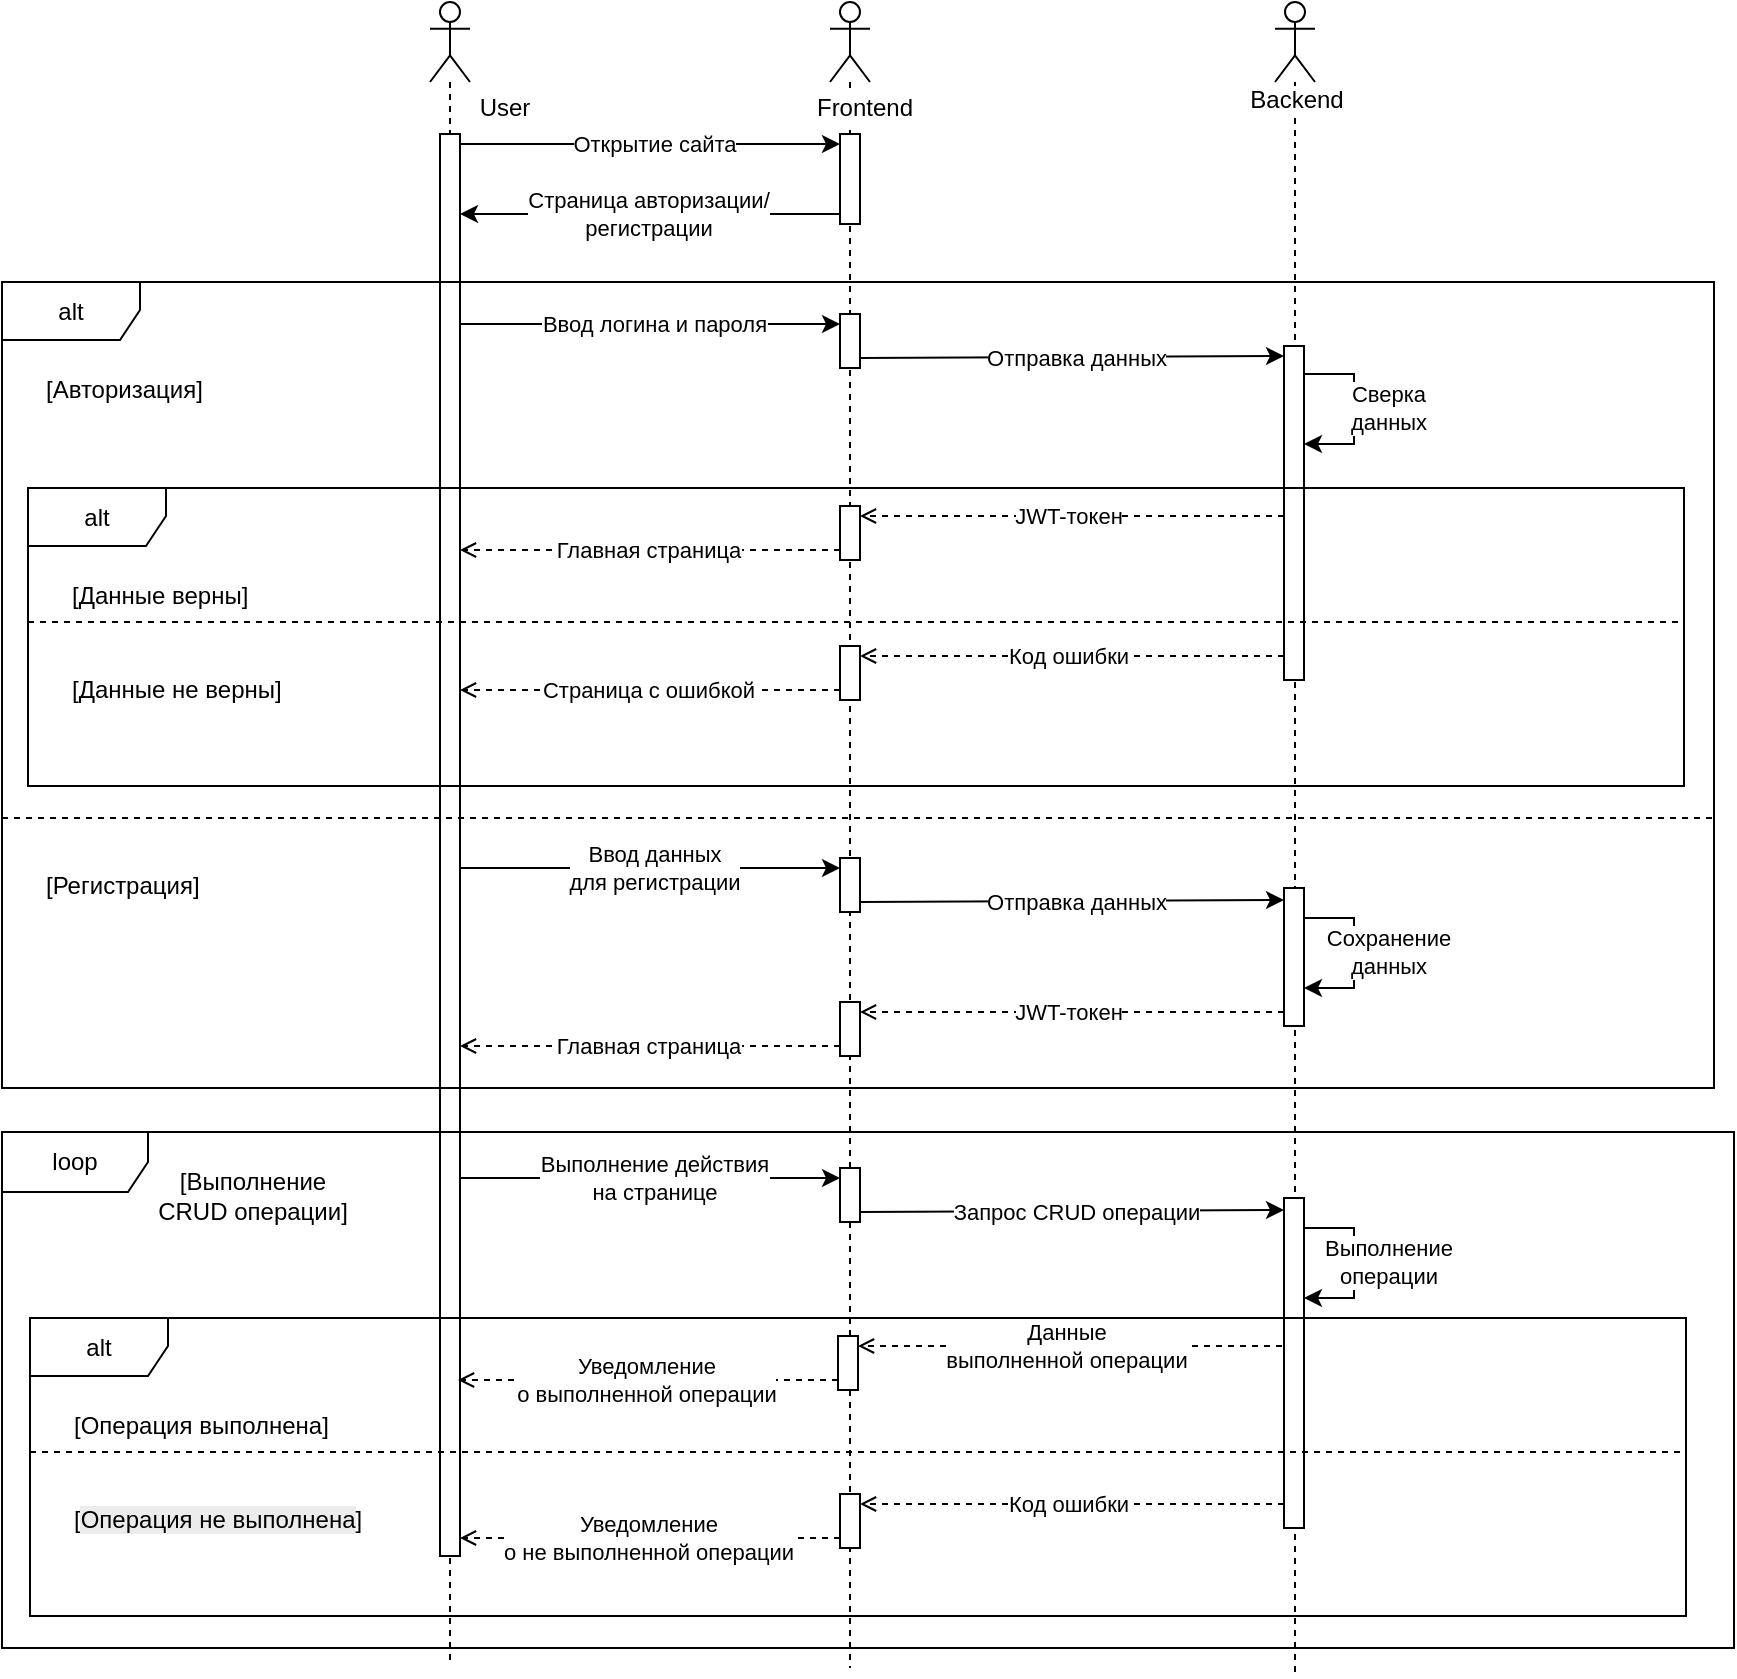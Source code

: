 <mxfile version="27.0.9">
  <diagram name="Страница — 1" id="bEjLGvBnZ3o-P9eb0C5C">
    <mxGraphModel dx="1387" dy="1130" grid="0" gridSize="10" guides="1" tooltips="1" connect="1" arrows="1" fold="1" page="0" pageScale="1" pageWidth="827" pageHeight="1169" math="0" shadow="0">
      <root>
        <mxCell id="0" />
        <mxCell id="1" parent="0" />
        <mxCell id="xOQK4fSn_CK_6_n--xVa-2" value="" style="shape=umlLifeline;perimeter=lifelinePerimeter;whiteSpace=wrap;html=1;container=1;dropTarget=0;collapsible=0;recursiveResize=0;outlineConnect=0;portConstraint=eastwest;newEdgeStyle={&quot;curved&quot;:0,&quot;rounded&quot;:0};participant=umlActor;" vertex="1" parent="1">
          <mxGeometry x="-30" y="-31" width="20" height="830" as="geometry" />
        </mxCell>
        <mxCell id="xOQK4fSn_CK_6_n--xVa-8" value="" style="html=1;points=[[0,0,0,0,5],[0,1,0,0,-5],[1,0,0,0,5],[1,1,0,0,-5]];perimeter=orthogonalPerimeter;outlineConnect=0;targetShapes=umlLifeline;portConstraint=eastwest;newEdgeStyle={&quot;curved&quot;:0,&quot;rounded&quot;:0};" vertex="1" parent="xOQK4fSn_CK_6_n--xVa-2">
          <mxGeometry x="5" y="66" width="10" height="711" as="geometry" />
        </mxCell>
        <mxCell id="xOQK4fSn_CK_6_n--xVa-3" value="" style="shape=umlLifeline;perimeter=lifelinePerimeter;whiteSpace=wrap;html=1;container=1;dropTarget=0;collapsible=0;recursiveResize=0;outlineConnect=0;portConstraint=eastwest;newEdgeStyle={&quot;curved&quot;:0,&quot;rounded&quot;:0};participant=umlActor;" vertex="1" parent="1">
          <mxGeometry x="170" y="-31" width="20" height="833" as="geometry" />
        </mxCell>
        <mxCell id="xOQK4fSn_CK_6_n--xVa-4" value="" style="html=1;points=[[0,0,0,0,5],[0,1,0,0,-5],[1,0,0,0,5],[1,1,0,0,-5]];perimeter=orthogonalPerimeter;outlineConnect=0;targetShapes=umlLifeline;portConstraint=eastwest;newEdgeStyle={&quot;curved&quot;:0,&quot;rounded&quot;:0};" vertex="1" parent="xOQK4fSn_CK_6_n--xVa-3">
          <mxGeometry x="5" y="66" width="10" height="45" as="geometry" />
        </mxCell>
        <mxCell id="xOQK4fSn_CK_6_n--xVa-18" value="" style="html=1;points=[[0,0,0,0,5],[0,1,0,0,-5],[1,0,0,0,5],[1,1,0,0,-5]];perimeter=orthogonalPerimeter;outlineConnect=0;targetShapes=umlLifeline;portConstraint=eastwest;newEdgeStyle={&quot;curved&quot;:0,&quot;rounded&quot;:0};" vertex="1" parent="xOQK4fSn_CK_6_n--xVa-3">
          <mxGeometry x="5" y="156" width="10" height="27" as="geometry" />
        </mxCell>
        <mxCell id="xOQK4fSn_CK_6_n--xVa-42" value="" style="html=1;points=[[0,0,0,0,5],[0,1,0,0,-5],[1,0,0,0,5],[1,1,0,0,-5]];perimeter=orthogonalPerimeter;outlineConnect=0;targetShapes=umlLifeline;portConstraint=eastwest;newEdgeStyle={&quot;curved&quot;:0,&quot;rounded&quot;:0};" vertex="1" parent="xOQK4fSn_CK_6_n--xVa-3">
          <mxGeometry x="5" y="252" width="10" height="27" as="geometry" />
        </mxCell>
        <mxCell id="xOQK4fSn_CK_6_n--xVa-6" value="" style="shape=umlLifeline;perimeter=lifelinePerimeter;whiteSpace=wrap;html=1;container=1;dropTarget=0;collapsible=0;recursiveResize=0;outlineConnect=0;portConstraint=eastwest;newEdgeStyle={&quot;curved&quot;:0,&quot;rounded&quot;:0};participant=umlActor;" vertex="1" parent="1">
          <mxGeometry x="392.5" y="-31" width="20" height="837" as="geometry" />
        </mxCell>
        <mxCell id="xOQK4fSn_CK_6_n--xVa-7" value="Backend" style="text;html=1;align=center;verticalAlign=middle;resizable=0;points=[];autosize=1;labelBackgroundColor=default;" vertex="1" parent="1">
          <mxGeometry x="370" y="5" width="65" height="26" as="geometry" />
        </mxCell>
        <mxCell id="xOQK4fSn_CK_6_n--xVa-9" value="Frontend" style="text;html=1;align=center;verticalAlign=middle;resizable=0;points=[];autosize=1;labelBackgroundColor=default;" vertex="1" parent="1">
          <mxGeometry x="153.5" y="9" width="66" height="26" as="geometry" />
        </mxCell>
        <mxCell id="xOQK4fSn_CK_6_n--xVa-10" value="User" style="text;html=1;align=center;verticalAlign=middle;resizable=0;points=[];autosize=1;labelBackgroundColor=default;" vertex="1" parent="1">
          <mxGeometry x="-15" y="9" width="43" height="26" as="geometry" />
        </mxCell>
        <mxCell id="xOQK4fSn_CK_6_n--xVa-14" value="" style="endArrow=classic;html=1;rounded=0;exitX=1;exitY=0;exitDx=0;exitDy=5;exitPerimeter=0;entryX=0;entryY=0;entryDx=0;entryDy=5;entryPerimeter=0;" edge="1" parent="1" source="xOQK4fSn_CK_6_n--xVa-8" target="xOQK4fSn_CK_6_n--xVa-4">
          <mxGeometry width="50" height="50" relative="1" as="geometry">
            <mxPoint x="212" y="155" as="sourcePoint" />
            <mxPoint x="262" y="105" as="targetPoint" />
          </mxGeometry>
        </mxCell>
        <mxCell id="xOQK4fSn_CK_6_n--xVa-15" value="Открытие сайта" style="edgeLabel;html=1;align=center;verticalAlign=middle;resizable=0;points=[];" vertex="1" connectable="0" parent="xOQK4fSn_CK_6_n--xVa-14">
          <mxGeometry x="0.017" relative="1" as="geometry">
            <mxPoint as="offset" />
          </mxGeometry>
        </mxCell>
        <mxCell id="xOQK4fSn_CK_6_n--xVa-16" value="" style="endArrow=classic;html=1;rounded=0;exitX=0;exitY=1;exitDx=0;exitDy=-5;exitPerimeter=0;" edge="1" parent="1" source="xOQK4fSn_CK_6_n--xVa-4" target="xOQK4fSn_CK_6_n--xVa-8">
          <mxGeometry width="50" height="50" relative="1" as="geometry">
            <mxPoint x="122" y="73" as="sourcePoint" />
            <mxPoint x="312" y="73" as="targetPoint" />
          </mxGeometry>
        </mxCell>
        <mxCell id="xOQK4fSn_CK_6_n--xVa-17" value="Страница авторизации/&lt;br&gt;регистрации" style="edgeLabel;html=1;align=center;verticalAlign=middle;resizable=0;points=[];" vertex="1" connectable="0" parent="xOQK4fSn_CK_6_n--xVa-16">
          <mxGeometry x="0.017" relative="1" as="geometry">
            <mxPoint as="offset" />
          </mxGeometry>
        </mxCell>
        <mxCell id="xOQK4fSn_CK_6_n--xVa-20" value="alt" style="shape=umlFrame;whiteSpace=wrap;html=1;pointerEvents=0;recursiveResize=0;container=1;collapsible=0;width=69;height=29;" vertex="1" parent="1">
          <mxGeometry x="-244" y="109" width="856" height="403" as="geometry" />
        </mxCell>
        <mxCell id="xOQK4fSn_CK_6_n--xVa-21" value="[Авторизация]" style="text;html=1;" vertex="1" parent="xOQK4fSn_CK_6_n--xVa-20">
          <mxGeometry width="100" height="20" relative="1" as="geometry">
            <mxPoint x="20" y="40" as="offset" />
          </mxGeometry>
        </mxCell>
        <mxCell id="xOQK4fSn_CK_6_n--xVa-22" value="[Регистрация]" style="line;strokeWidth=1;dashed=1;labelPosition=center;verticalLabelPosition=bottom;align=left;verticalAlign=top;spacingLeft=20;spacingTop=15;html=1;whiteSpace=wrap;" vertex="1" parent="xOQK4fSn_CK_6_n--xVa-20">
          <mxGeometry y="263" width="858" height="10" as="geometry" />
        </mxCell>
        <mxCell id="xOQK4fSn_CK_6_n--xVa-27" value="" style="html=1;points=[[0,0,0,0,5],[0,1,0,0,-5],[1,0,0,0,5],[1,1,0,0,-5]];perimeter=orthogonalPerimeter;outlineConnect=0;targetShapes=umlLifeline;portConstraint=eastwest;newEdgeStyle={&quot;curved&quot;:0,&quot;rounded&quot;:0};" vertex="1" parent="xOQK4fSn_CK_6_n--xVa-20">
          <mxGeometry x="641" y="32" width="10" height="167" as="geometry" />
        </mxCell>
        <mxCell id="xOQK4fSn_CK_6_n--xVa-30" value="" style="endArrow=classic;html=1;rounded=0;strokeColor=default;" edge="1" parent="xOQK4fSn_CK_6_n--xVa-20" source="xOQK4fSn_CK_6_n--xVa-27" target="xOQK4fSn_CK_6_n--xVa-27">
          <mxGeometry width="50" height="50" relative="1" as="geometry">
            <mxPoint x="651" y="32" as="sourcePoint" />
            <mxPoint x="651" y="52" as="targetPoint" />
            <Array as="points">
              <mxPoint x="676" y="46" />
              <mxPoint x="676" y="81" />
            </Array>
          </mxGeometry>
        </mxCell>
        <mxCell id="xOQK4fSn_CK_6_n--xVa-31" value="Сверка&lt;div&gt;данных&lt;/div&gt;" style="edgeLabel;html=1;align=center;verticalAlign=middle;resizable=0;points=[];" vertex="1" connectable="0" parent="xOQK4fSn_CK_6_n--xVa-30">
          <mxGeometry x="0.017" relative="1" as="geometry">
            <mxPoint x="17" y="-1" as="offset" />
          </mxGeometry>
        </mxCell>
        <mxCell id="xOQK4fSn_CK_6_n--xVa-33" value="alt" style="shape=umlFrame;whiteSpace=wrap;html=1;pointerEvents=0;recursiveResize=0;container=1;collapsible=0;width=69;height=29;" vertex="1" parent="xOQK4fSn_CK_6_n--xVa-20">
          <mxGeometry x="13" y="103" width="828" height="149" as="geometry" />
        </mxCell>
        <mxCell id="xOQK4fSn_CK_6_n--xVa-34" value="[Данные верны]" style="text;html=1;" vertex="1" parent="xOQK4fSn_CK_6_n--xVa-33">
          <mxGeometry width="100" height="20" relative="1" as="geometry">
            <mxPoint x="20" y="40" as="offset" />
          </mxGeometry>
        </mxCell>
        <mxCell id="xOQK4fSn_CK_6_n--xVa-35" value="[Данные не верны]" style="line;strokeWidth=1;dashed=1;labelPosition=center;verticalLabelPosition=bottom;align=left;verticalAlign=top;spacingLeft=20;spacingTop=15;html=1;whiteSpace=wrap;" vertex="1" parent="xOQK4fSn_CK_6_n--xVa-33">
          <mxGeometry y="62" width="828" height="10" as="geometry" />
        </mxCell>
        <mxCell id="xOQK4fSn_CK_6_n--xVa-56" value="" style="html=1;points=[[0,0,0,0,5],[0,1,0,0,-5],[1,0,0,0,5],[1,1,0,0,-5]];perimeter=orthogonalPerimeter;outlineConnect=0;targetShapes=umlLifeline;portConstraint=eastwest;newEdgeStyle={&quot;curved&quot;:0,&quot;rounded&quot;:0};" vertex="1" parent="xOQK4fSn_CK_6_n--xVa-33">
          <mxGeometry x="406" y="79" width="10" height="27" as="geometry" />
        </mxCell>
        <mxCell id="xOQK4fSn_CK_6_n--xVa-57" value="" style="endArrow=open;html=1;rounded=0;entryX=1;entryY=0;entryDx=0;entryDy=5;entryPerimeter=0;endFill=0;dashed=1;" edge="1" target="xOQK4fSn_CK_6_n--xVa-56" parent="xOQK4fSn_CK_6_n--xVa-33">
          <mxGeometry width="50" height="50" relative="1" as="geometry">
            <mxPoint x="628" y="84" as="sourcePoint" />
            <mxPoint x="660" y="92" as="targetPoint" />
          </mxGeometry>
        </mxCell>
        <mxCell id="xOQK4fSn_CK_6_n--xVa-58" value="Код ошибки" style="edgeLabel;html=1;align=center;verticalAlign=middle;resizable=0;points=[];" vertex="1" connectable="0" parent="xOQK4fSn_CK_6_n--xVa-57">
          <mxGeometry x="0.017" relative="1" as="geometry">
            <mxPoint as="offset" />
          </mxGeometry>
        </mxCell>
        <mxCell id="xOQK4fSn_CK_6_n--xVa-59" value="" style="endArrow=open;html=1;rounded=0;endFill=0;dashed=1;exitX=0;exitY=1;exitDx=0;exitDy=-5;exitPerimeter=0;" edge="1" source="xOQK4fSn_CK_6_n--xVa-56" parent="xOQK4fSn_CK_6_n--xVa-33">
          <mxGeometry width="50" height="50" relative="1" as="geometry">
            <mxPoint x="688" y="137" as="sourcePoint" />
            <mxPoint x="216" y="101" as="targetPoint" />
          </mxGeometry>
        </mxCell>
        <mxCell id="xOQK4fSn_CK_6_n--xVa-60" value="Страница с ошибкой" style="edgeLabel;html=1;align=center;verticalAlign=middle;resizable=0;points=[];" vertex="1" connectable="0" parent="xOQK4fSn_CK_6_n--xVa-59">
          <mxGeometry x="0.017" relative="1" as="geometry">
            <mxPoint as="offset" />
          </mxGeometry>
        </mxCell>
        <mxCell id="xOQK4fSn_CK_6_n--xVa-61" value="" style="html=1;points=[[0,0,0,0,5],[0,1,0,0,-5],[1,0,0,0,5],[1,1,0,0,-5]];perimeter=orthogonalPerimeter;outlineConnect=0;targetShapes=umlLifeline;portConstraint=eastwest;newEdgeStyle={&quot;curved&quot;:0,&quot;rounded&quot;:0};" vertex="1" parent="xOQK4fSn_CK_6_n--xVa-20">
          <mxGeometry x="419" y="288" width="10" height="27" as="geometry" />
        </mxCell>
        <mxCell id="xOQK4fSn_CK_6_n--xVa-62" value="" style="html=1;points=[[0,0,0,0,5],[0,1,0,0,-5],[1,0,0,0,5],[1,1,0,0,-5]];perimeter=orthogonalPerimeter;outlineConnect=0;targetShapes=umlLifeline;portConstraint=eastwest;newEdgeStyle={&quot;curved&quot;:0,&quot;rounded&quot;:0};" vertex="1" parent="xOQK4fSn_CK_6_n--xVa-20">
          <mxGeometry x="419" y="360" width="10" height="27" as="geometry" />
        </mxCell>
        <mxCell id="xOQK4fSn_CK_6_n--xVa-63" value="" style="endArrow=classic;html=1;rounded=0;strokeColor=default;" edge="1" parent="xOQK4fSn_CK_6_n--xVa-20">
          <mxGeometry width="50" height="50" relative="1" as="geometry">
            <mxPoint x="651" y="318" as="sourcePoint" />
            <mxPoint x="651" y="353" as="targetPoint" />
            <Array as="points">
              <mxPoint x="676" y="318" />
              <mxPoint x="676" y="353" />
            </Array>
          </mxGeometry>
        </mxCell>
        <mxCell id="xOQK4fSn_CK_6_n--xVa-64" value="Сохранение&lt;div&gt;данных&lt;/div&gt;" style="edgeLabel;html=1;align=center;verticalAlign=middle;resizable=0;points=[];" vertex="1" connectable="0" parent="xOQK4fSn_CK_6_n--xVa-63">
          <mxGeometry x="0.017" relative="1" as="geometry">
            <mxPoint x="17" y="-1" as="offset" />
          </mxGeometry>
        </mxCell>
        <mxCell id="xOQK4fSn_CK_6_n--xVa-65" value="" style="endArrow=classic;html=1;rounded=0;entryX=0;entryY=0;entryDx=0;entryDy=5;entryPerimeter=0;" edge="1" target="xOQK4fSn_CK_6_n--xVa-61" parent="xOQK4fSn_CK_6_n--xVa-20">
          <mxGeometry width="50" height="50" relative="1" as="geometry">
            <mxPoint x="229" y="293" as="sourcePoint" />
            <mxPoint x="441" y="334" as="targetPoint" />
          </mxGeometry>
        </mxCell>
        <mxCell id="xOQK4fSn_CK_6_n--xVa-66" value="Ввод данных&lt;br&gt;для регистрации" style="edgeLabel;html=1;align=center;verticalAlign=middle;resizable=0;points=[];" vertex="1" connectable="0" parent="xOQK4fSn_CK_6_n--xVa-65">
          <mxGeometry x="0.017" relative="1" as="geometry">
            <mxPoint as="offset" />
          </mxGeometry>
        </mxCell>
        <mxCell id="xOQK4fSn_CK_6_n--xVa-67" value="" style="endArrow=classic;html=1;rounded=0;entryX=0;entryY=0;entryDx=0;entryDy=5;entryPerimeter=0;exitX=1;exitY=1;exitDx=0;exitDy=-5;exitPerimeter=0;" edge="1" source="xOQK4fSn_CK_6_n--xVa-61" parent="xOQK4fSn_CK_6_n--xVa-20">
          <mxGeometry width="50" height="50" relative="1" as="geometry">
            <mxPoint x="407" y="336" as="sourcePoint" />
            <mxPoint x="641" y="309" as="targetPoint" />
          </mxGeometry>
        </mxCell>
        <mxCell id="xOQK4fSn_CK_6_n--xVa-68" value="Отправка данных" style="edgeLabel;html=1;align=center;verticalAlign=middle;resizable=0;points=[];" vertex="1" connectable="0" parent="xOQK4fSn_CK_6_n--xVa-67">
          <mxGeometry x="0.017" relative="1" as="geometry">
            <mxPoint as="offset" />
          </mxGeometry>
        </mxCell>
        <mxCell id="xOQK4fSn_CK_6_n--xVa-69" value="" style="endArrow=open;html=1;rounded=0;entryX=1;entryY=0;entryDx=0;entryDy=5;entryPerimeter=0;endFill=0;dashed=1;" edge="1" target="xOQK4fSn_CK_6_n--xVa-62" parent="xOQK4fSn_CK_6_n--xVa-20">
          <mxGeometry width="50" height="50" relative="1" as="geometry">
            <mxPoint x="641" y="365" as="sourcePoint" />
            <mxPoint x="673" y="373" as="targetPoint" />
          </mxGeometry>
        </mxCell>
        <mxCell id="xOQK4fSn_CK_6_n--xVa-70" value="JWT-токен" style="edgeLabel;html=1;align=center;verticalAlign=middle;resizable=0;points=[];" vertex="1" connectable="0" parent="xOQK4fSn_CK_6_n--xVa-69">
          <mxGeometry x="0.017" relative="1" as="geometry">
            <mxPoint as="offset" />
          </mxGeometry>
        </mxCell>
        <mxCell id="xOQK4fSn_CK_6_n--xVa-71" value="" style="endArrow=open;html=1;rounded=0;endFill=0;dashed=1;exitX=0;exitY=1;exitDx=0;exitDy=-5;exitPerimeter=0;" edge="1" source="xOQK4fSn_CK_6_n--xVa-62" parent="xOQK4fSn_CK_6_n--xVa-20">
          <mxGeometry width="50" height="50" relative="1" as="geometry">
            <mxPoint x="701" y="418" as="sourcePoint" />
            <mxPoint x="229" y="382" as="targetPoint" />
          </mxGeometry>
        </mxCell>
        <mxCell id="xOQK4fSn_CK_6_n--xVa-72" value="Главная страница" style="edgeLabel;html=1;align=center;verticalAlign=middle;resizable=0;points=[];" vertex="1" connectable="0" parent="xOQK4fSn_CK_6_n--xVa-71">
          <mxGeometry x="0.017" relative="1" as="geometry">
            <mxPoint as="offset" />
          </mxGeometry>
        </mxCell>
        <mxCell id="xOQK4fSn_CK_6_n--xVa-74" value="" style="html=1;points=[[0,0,0,0,5],[0,1,0,0,-5],[1,0,0,0,5],[1,1,0,0,-5]];perimeter=orthogonalPerimeter;outlineConnect=0;targetShapes=umlLifeline;portConstraint=eastwest;newEdgeStyle={&quot;curved&quot;:0,&quot;rounded&quot;:0};" vertex="1" parent="xOQK4fSn_CK_6_n--xVa-20">
          <mxGeometry x="641" y="303" width="10" height="69" as="geometry" />
        </mxCell>
        <mxCell id="xOQK4fSn_CK_6_n--xVa-25" value="" style="endArrow=classic;html=1;rounded=0;entryX=0;entryY=0;entryDx=0;entryDy=5;entryPerimeter=0;" edge="1" parent="1" source="xOQK4fSn_CK_6_n--xVa-8" target="xOQK4fSn_CK_6_n--xVa-18">
          <mxGeometry width="50" height="50" relative="1" as="geometry">
            <mxPoint x="7" y="171" as="sourcePoint" />
            <mxPoint x="197" y="171" as="targetPoint" />
          </mxGeometry>
        </mxCell>
        <mxCell id="xOQK4fSn_CK_6_n--xVa-26" value="Ввод логина и пароля" style="edgeLabel;html=1;align=center;verticalAlign=middle;resizable=0;points=[];" vertex="1" connectable="0" parent="xOQK4fSn_CK_6_n--xVa-25">
          <mxGeometry x="0.017" relative="1" as="geometry">
            <mxPoint as="offset" />
          </mxGeometry>
        </mxCell>
        <mxCell id="xOQK4fSn_CK_6_n--xVa-28" value="" style="endArrow=classic;html=1;rounded=0;entryX=0;entryY=0;entryDx=0;entryDy=5;entryPerimeter=0;exitX=1;exitY=1;exitDx=0;exitDy=-5;exitPerimeter=0;" edge="1" parent="1" source="xOQK4fSn_CK_6_n--xVa-18" target="xOQK4fSn_CK_6_n--xVa-27">
          <mxGeometry width="50" height="50" relative="1" as="geometry">
            <mxPoint x="163" y="173" as="sourcePoint" />
            <mxPoint x="353" y="173" as="targetPoint" />
          </mxGeometry>
        </mxCell>
        <mxCell id="xOQK4fSn_CK_6_n--xVa-29" value="Отправка данных" style="edgeLabel;html=1;align=center;verticalAlign=middle;resizable=0;points=[];" vertex="1" connectable="0" parent="xOQK4fSn_CK_6_n--xVa-28">
          <mxGeometry x="0.017" relative="1" as="geometry">
            <mxPoint as="offset" />
          </mxGeometry>
        </mxCell>
        <mxCell id="xOQK4fSn_CK_6_n--xVa-40" value="" style="endArrow=open;html=1;rounded=0;entryX=1;entryY=0;entryDx=0;entryDy=5;entryPerimeter=0;endFill=0;dashed=1;" edge="1" parent="1" source="xOQK4fSn_CK_6_n--xVa-27" target="xOQK4fSn_CK_6_n--xVa-42">
          <mxGeometry width="50" height="50" relative="1" as="geometry">
            <mxPoint x="217" y="235" as="sourcePoint" />
            <mxPoint x="429" y="234" as="targetPoint" />
          </mxGeometry>
        </mxCell>
        <mxCell id="xOQK4fSn_CK_6_n--xVa-41" value="JWT-токен" style="edgeLabel;html=1;align=center;verticalAlign=middle;resizable=0;points=[];" vertex="1" connectable="0" parent="xOQK4fSn_CK_6_n--xVa-40">
          <mxGeometry x="0.017" relative="1" as="geometry">
            <mxPoint as="offset" />
          </mxGeometry>
        </mxCell>
        <mxCell id="xOQK4fSn_CK_6_n--xVa-44" value="" style="endArrow=open;html=1;rounded=0;endFill=0;dashed=1;exitX=0;exitY=1;exitDx=0;exitDy=-5;exitPerimeter=0;" edge="1" parent="1" source="xOQK4fSn_CK_6_n--xVa-42" target="xOQK4fSn_CK_6_n--xVa-8">
          <mxGeometry width="50" height="50" relative="1" as="geometry">
            <mxPoint x="457" y="279" as="sourcePoint" />
            <mxPoint x="236" y="275" as="targetPoint" />
          </mxGeometry>
        </mxCell>
        <mxCell id="xOQK4fSn_CK_6_n--xVa-45" value="Главная страница" style="edgeLabel;html=1;align=center;verticalAlign=middle;resizable=0;points=[];" vertex="1" connectable="0" parent="xOQK4fSn_CK_6_n--xVa-44">
          <mxGeometry x="0.017" relative="1" as="geometry">
            <mxPoint as="offset" />
          </mxGeometry>
        </mxCell>
        <mxCell id="xOQK4fSn_CK_6_n--xVa-129" value="loop" style="shape=umlFrame;whiteSpace=wrap;html=1;pointerEvents=0;recursiveResize=0;container=1;collapsible=0;width=73;height=30;" vertex="1" parent="1">
          <mxGeometry x="-244" y="534" width="866" height="258" as="geometry" />
        </mxCell>
        <mxCell id="xOQK4fSn_CK_6_n--xVa-130" value="" style="html=1;points=[[0,0,0,0,5],[0,1,0,0,-5],[1,0,0,0,5],[1,1,0,0,-5]];perimeter=orthogonalPerimeter;outlineConnect=0;targetShapes=umlLifeline;portConstraint=eastwest;newEdgeStyle={&quot;curved&quot;:0,&quot;rounded&quot;:0};" vertex="1" parent="xOQK4fSn_CK_6_n--xVa-129">
          <mxGeometry x="419" y="18" width="10" height="27" as="geometry" />
        </mxCell>
        <mxCell id="xOQK4fSn_CK_6_n--xVa-132" value="" style="endArrow=classic;html=1;rounded=0;strokeColor=default;" edge="1" parent="xOQK4fSn_CK_6_n--xVa-129">
          <mxGeometry width="50" height="50" relative="1" as="geometry">
            <mxPoint x="651" y="48" as="sourcePoint" />
            <mxPoint x="651" y="83" as="targetPoint" />
            <Array as="points">
              <mxPoint x="676" y="48" />
              <mxPoint x="676" y="83" />
            </Array>
          </mxGeometry>
        </mxCell>
        <mxCell id="xOQK4fSn_CK_6_n--xVa-133" value="Выполнение&lt;br&gt;операции" style="edgeLabel;html=1;align=center;verticalAlign=middle;resizable=0;points=[];" vertex="1" connectable="0" parent="xOQK4fSn_CK_6_n--xVa-132">
          <mxGeometry x="0.017" relative="1" as="geometry">
            <mxPoint x="17" y="-1" as="offset" />
          </mxGeometry>
        </mxCell>
        <mxCell id="xOQK4fSn_CK_6_n--xVa-134" value="" style="endArrow=classic;html=1;rounded=0;entryX=0;entryY=0;entryDx=0;entryDy=5;entryPerimeter=0;" edge="1" parent="xOQK4fSn_CK_6_n--xVa-129" target="xOQK4fSn_CK_6_n--xVa-130">
          <mxGeometry width="50" height="50" relative="1" as="geometry">
            <mxPoint x="229" y="23" as="sourcePoint" />
            <mxPoint x="441" y="64" as="targetPoint" />
          </mxGeometry>
        </mxCell>
        <mxCell id="xOQK4fSn_CK_6_n--xVa-135" value="Выполнение действия&lt;div&gt;на странице&lt;/div&gt;" style="edgeLabel;html=1;align=center;verticalAlign=middle;resizable=0;points=[];" vertex="1" connectable="0" parent="xOQK4fSn_CK_6_n--xVa-134">
          <mxGeometry x="0.017" relative="1" as="geometry">
            <mxPoint as="offset" />
          </mxGeometry>
        </mxCell>
        <mxCell id="xOQK4fSn_CK_6_n--xVa-136" value="" style="endArrow=classic;html=1;rounded=0;entryX=0;entryY=0;entryDx=0;entryDy=5;entryPerimeter=0;exitX=1;exitY=1;exitDx=0;exitDy=-5;exitPerimeter=0;" edge="1" parent="xOQK4fSn_CK_6_n--xVa-129" source="xOQK4fSn_CK_6_n--xVa-130">
          <mxGeometry width="50" height="50" relative="1" as="geometry">
            <mxPoint x="407" y="66" as="sourcePoint" />
            <mxPoint x="641" y="39" as="targetPoint" />
          </mxGeometry>
        </mxCell>
        <mxCell id="xOQK4fSn_CK_6_n--xVa-137" value="Запрос CRUD операции" style="edgeLabel;html=1;align=center;verticalAlign=middle;resizable=0;points=[];" vertex="1" connectable="0" parent="xOQK4fSn_CK_6_n--xVa-136">
          <mxGeometry x="0.017" relative="1" as="geometry">
            <mxPoint as="offset" />
          </mxGeometry>
        </mxCell>
        <mxCell id="xOQK4fSn_CK_6_n--xVa-142" value="" style="html=1;points=[[0,0,0,0,5],[0,1,0,0,-5],[1,0,0,0,5],[1,1,0,0,-5]];perimeter=orthogonalPerimeter;outlineConnect=0;targetShapes=umlLifeline;portConstraint=eastwest;newEdgeStyle={&quot;curved&quot;:0,&quot;rounded&quot;:0};" vertex="1" parent="xOQK4fSn_CK_6_n--xVa-129">
          <mxGeometry x="641" y="33" width="10" height="165" as="geometry" />
        </mxCell>
        <mxCell id="xOQK4fSn_CK_6_n--xVa-143" value="[Выполнение&lt;br&gt;CRUD операции]" style="text;html=1;align=center;verticalAlign=middle;resizable=0;points=[];autosize=1;strokeColor=none;fillColor=none;" vertex="1" parent="xOQK4fSn_CK_6_n--xVa-129">
          <mxGeometry x="68" y="11" width="114" height="41" as="geometry" />
        </mxCell>
        <mxCell id="xOQK4fSn_CK_6_n--xVa-154" value="alt" style="shape=umlFrame;whiteSpace=wrap;html=1;pointerEvents=0;recursiveResize=0;container=1;collapsible=0;width=69;height=29;" vertex="1" parent="xOQK4fSn_CK_6_n--xVa-129">
          <mxGeometry x="14" y="93" width="828" height="149" as="geometry" />
        </mxCell>
        <mxCell id="xOQK4fSn_CK_6_n--xVa-155" value="[Операция выполнена]" style="text;html=1;" vertex="1" parent="xOQK4fSn_CK_6_n--xVa-154">
          <mxGeometry width="100" height="20" relative="1" as="geometry">
            <mxPoint x="20" y="40" as="offset" />
          </mxGeometry>
        </mxCell>
        <mxCell id="xOQK4fSn_CK_6_n--xVa-156" value="[&lt;span style=&quot;text-wrap-mode: nowrap; background-color: rgb(236, 236, 236);&quot;&gt;Операция не выполнена&lt;/span&gt;]" style="line;strokeWidth=1;dashed=1;labelPosition=center;verticalLabelPosition=bottom;align=left;verticalAlign=top;spacingLeft=20;spacingTop=15;html=1;whiteSpace=wrap;" vertex="1" parent="xOQK4fSn_CK_6_n--xVa-154">
          <mxGeometry y="62" width="828" height="10" as="geometry" />
        </mxCell>
        <mxCell id="xOQK4fSn_CK_6_n--xVa-131" value="" style="html=1;points=[[0,0,0,0,5],[0,1,0,0,-5],[1,0,0,0,5],[1,1,0,0,-5]];perimeter=orthogonalPerimeter;outlineConnect=0;targetShapes=umlLifeline;portConstraint=eastwest;newEdgeStyle={&quot;curved&quot;:0,&quot;rounded&quot;:0};" vertex="1" parent="xOQK4fSn_CK_6_n--xVa-154">
          <mxGeometry x="404" y="9" width="10" height="27" as="geometry" />
        </mxCell>
        <mxCell id="xOQK4fSn_CK_6_n--xVa-138" value="" style="endArrow=open;html=1;rounded=0;entryX=1;entryY=0;entryDx=0;entryDy=5;entryPerimeter=0;endFill=0;dashed=1;" edge="1" parent="xOQK4fSn_CK_6_n--xVa-154" target="xOQK4fSn_CK_6_n--xVa-131">
          <mxGeometry width="50" height="50" relative="1" as="geometry">
            <mxPoint x="626" y="14" as="sourcePoint" />
            <mxPoint x="658" y="22" as="targetPoint" />
          </mxGeometry>
        </mxCell>
        <mxCell id="xOQK4fSn_CK_6_n--xVa-139" value="Данные&lt;br&gt;выполненной операции" style="edgeLabel;html=1;align=center;verticalAlign=middle;resizable=0;points=[];" vertex="1" connectable="0" parent="xOQK4fSn_CK_6_n--xVa-138">
          <mxGeometry x="0.017" relative="1" as="geometry">
            <mxPoint as="offset" />
          </mxGeometry>
        </mxCell>
        <mxCell id="xOQK4fSn_CK_6_n--xVa-140" value="" style="endArrow=open;html=1;rounded=0;endFill=0;dashed=1;exitX=0;exitY=1;exitDx=0;exitDy=-5;exitPerimeter=0;" edge="1" parent="xOQK4fSn_CK_6_n--xVa-154" source="xOQK4fSn_CK_6_n--xVa-131">
          <mxGeometry width="50" height="50" relative="1" as="geometry">
            <mxPoint x="686" y="67" as="sourcePoint" />
            <mxPoint x="214" y="31" as="targetPoint" />
          </mxGeometry>
        </mxCell>
        <mxCell id="xOQK4fSn_CK_6_n--xVa-141" value="Уведомление&lt;br&gt;о выполненной операции" style="edgeLabel;html=1;align=center;verticalAlign=middle;resizable=0;points=[];" vertex="1" connectable="0" parent="xOQK4fSn_CK_6_n--xVa-140">
          <mxGeometry x="0.017" relative="1" as="geometry">
            <mxPoint as="offset" />
          </mxGeometry>
        </mxCell>
        <mxCell id="xOQK4fSn_CK_6_n--xVa-149" value="" style="html=1;points=[[0,0,0,0,5],[0,1,0,0,-5],[1,0,0,0,5],[1,1,0,0,-5]];perimeter=orthogonalPerimeter;outlineConnect=0;targetShapes=umlLifeline;portConstraint=eastwest;newEdgeStyle={&quot;curved&quot;:0,&quot;rounded&quot;:0};" vertex="1" parent="xOQK4fSn_CK_6_n--xVa-154">
          <mxGeometry x="405" y="88" width="10" height="27" as="geometry" />
        </mxCell>
        <mxCell id="xOQK4fSn_CK_6_n--xVa-150" value="" style="endArrow=open;html=1;rounded=0;entryX=1;entryY=0;entryDx=0;entryDy=5;entryPerimeter=0;endFill=0;dashed=1;" edge="1" target="xOQK4fSn_CK_6_n--xVa-149" parent="xOQK4fSn_CK_6_n--xVa-154">
          <mxGeometry width="50" height="50" relative="1" as="geometry">
            <mxPoint x="627" y="93" as="sourcePoint" />
            <mxPoint x="659" y="101" as="targetPoint" />
          </mxGeometry>
        </mxCell>
        <mxCell id="xOQK4fSn_CK_6_n--xVa-151" value="Код ошибки" style="edgeLabel;html=1;align=center;verticalAlign=middle;resizable=0;points=[];" vertex="1" connectable="0" parent="xOQK4fSn_CK_6_n--xVa-150">
          <mxGeometry x="0.017" relative="1" as="geometry">
            <mxPoint as="offset" />
          </mxGeometry>
        </mxCell>
        <mxCell id="xOQK4fSn_CK_6_n--xVa-152" value="" style="endArrow=open;html=1;rounded=0;endFill=0;dashed=1;exitX=0;exitY=1;exitDx=0;exitDy=-5;exitPerimeter=0;" edge="1" source="xOQK4fSn_CK_6_n--xVa-149" parent="xOQK4fSn_CK_6_n--xVa-154">
          <mxGeometry width="50" height="50" relative="1" as="geometry">
            <mxPoint x="687" y="146" as="sourcePoint" />
            <mxPoint x="215" y="110" as="targetPoint" />
          </mxGeometry>
        </mxCell>
        <mxCell id="xOQK4fSn_CK_6_n--xVa-153" value="Уведомление&lt;br&gt;о не выполненной операции" style="edgeLabel;html=1;align=center;verticalAlign=middle;resizable=0;points=[];" vertex="1" connectable="0" parent="xOQK4fSn_CK_6_n--xVa-152">
          <mxGeometry x="0.017" relative="1" as="geometry">
            <mxPoint as="offset" />
          </mxGeometry>
        </mxCell>
      </root>
    </mxGraphModel>
  </diagram>
</mxfile>
